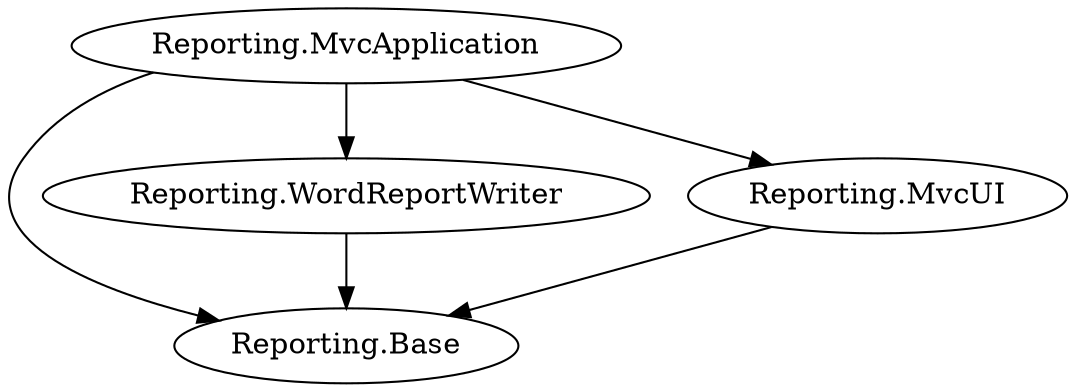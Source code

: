 #4 projects analysed
digraph G {
"Reporting.MvcApplication" -> "Reporting.Base";
"Reporting.MvcApplication" -> "Reporting.WordReportWriter";
"Reporting.MvcApplication" -> "Reporting.MvcUI";
"Reporting.WordReportWriter" -> "Reporting.Base";
"Reporting.MvcUI" -> "Reporting.Base";
}
